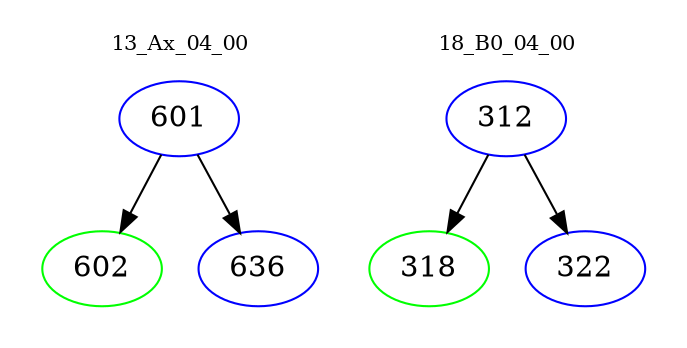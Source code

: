 digraph{
subgraph cluster_0 {
color = white
label = "13_Ax_04_00";
fontsize=10;
T0_601 [label="601", color="blue"]
T0_601 -> T0_602 [color="black"]
T0_602 [label="602", color="green"]
T0_601 -> T0_636 [color="black"]
T0_636 [label="636", color="blue"]
}
subgraph cluster_1 {
color = white
label = "18_B0_04_00";
fontsize=10;
T1_312 [label="312", color="blue"]
T1_312 -> T1_318 [color="black"]
T1_318 [label="318", color="green"]
T1_312 -> T1_322 [color="black"]
T1_322 [label="322", color="blue"]
}
}
